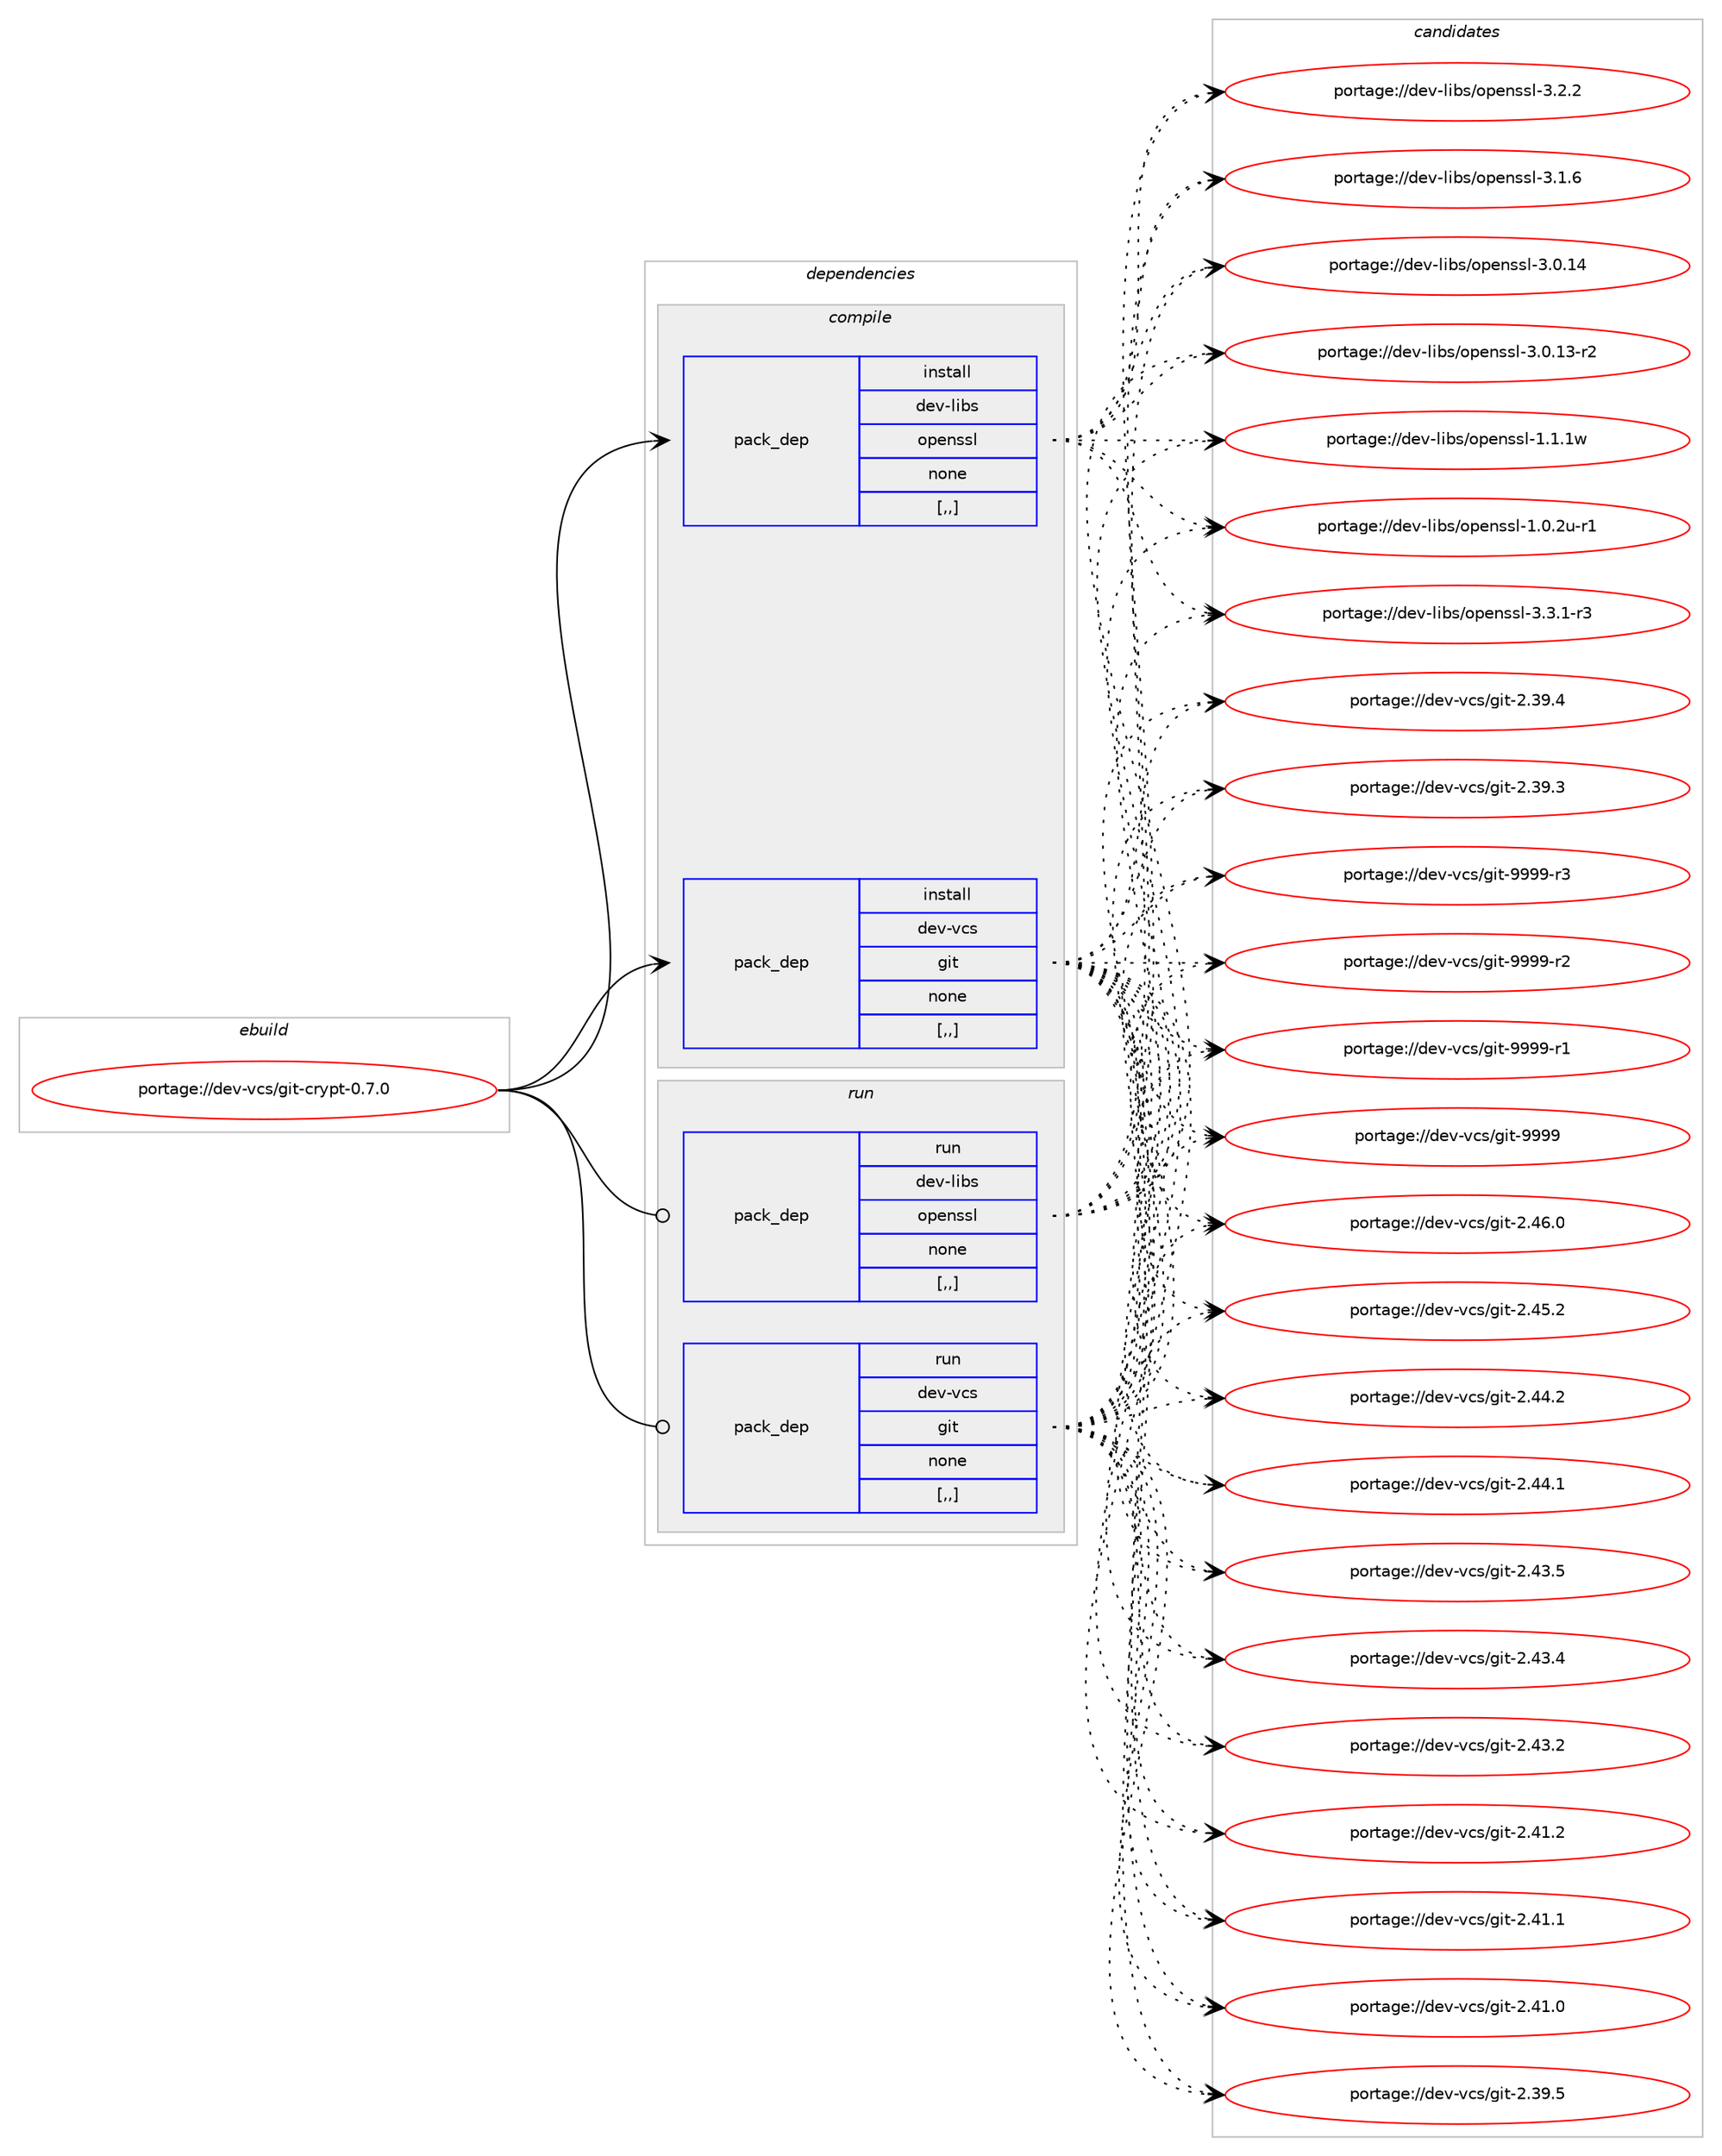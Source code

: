 digraph prolog {

# *************
# Graph options
# *************

newrank=true;
concentrate=true;
compound=true;
graph [rankdir=LR,fontname=Helvetica,fontsize=10,ranksep=1.5];#, ranksep=2.5, nodesep=0.2];
edge  [arrowhead=vee];
node  [fontname=Helvetica,fontsize=10];

# **********
# The ebuild
# **********

subgraph cluster_leftcol {
color=gray;
label=<<i>ebuild</i>>;
id [label="portage://dev-vcs/git-crypt-0.7.0", color=red, width=4, href="../dev-vcs/git-crypt-0.7.0.svg"];
}

# ****************
# The dependencies
# ****************

subgraph cluster_midcol {
color=gray;
label=<<i>dependencies</i>>;
subgraph cluster_compile {
fillcolor="#eeeeee";
style=filled;
label=<<i>compile</i>>;
subgraph pack520313 {
dependency719276 [label=<<TABLE BORDER="0" CELLBORDER="1" CELLSPACING="0" CELLPADDING="4" WIDTH="220"><TR><TD ROWSPAN="6" CELLPADDING="30">pack_dep</TD></TR><TR><TD WIDTH="110">install</TD></TR><TR><TD>dev-libs</TD></TR><TR><TD>openssl</TD></TR><TR><TD>none</TD></TR><TR><TD>[,,]</TD></TR></TABLE>>, shape=none, color=blue];
}
id:e -> dependency719276:w [weight=20,style="solid",arrowhead="vee"];
subgraph pack520314 {
dependency719277 [label=<<TABLE BORDER="0" CELLBORDER="1" CELLSPACING="0" CELLPADDING="4" WIDTH="220"><TR><TD ROWSPAN="6" CELLPADDING="30">pack_dep</TD></TR><TR><TD WIDTH="110">install</TD></TR><TR><TD>dev-vcs</TD></TR><TR><TD>git</TD></TR><TR><TD>none</TD></TR><TR><TD>[,,]</TD></TR></TABLE>>, shape=none, color=blue];
}
id:e -> dependency719277:w [weight=20,style="solid",arrowhead="vee"];
}
subgraph cluster_compileandrun {
fillcolor="#eeeeee";
style=filled;
label=<<i>compile and run</i>>;
}
subgraph cluster_run {
fillcolor="#eeeeee";
style=filled;
label=<<i>run</i>>;
subgraph pack520315 {
dependency719278 [label=<<TABLE BORDER="0" CELLBORDER="1" CELLSPACING="0" CELLPADDING="4" WIDTH="220"><TR><TD ROWSPAN="6" CELLPADDING="30">pack_dep</TD></TR><TR><TD WIDTH="110">run</TD></TR><TR><TD>dev-libs</TD></TR><TR><TD>openssl</TD></TR><TR><TD>none</TD></TR><TR><TD>[,,]</TD></TR></TABLE>>, shape=none, color=blue];
}
id:e -> dependency719278:w [weight=20,style="solid",arrowhead="odot"];
subgraph pack520316 {
dependency719279 [label=<<TABLE BORDER="0" CELLBORDER="1" CELLSPACING="0" CELLPADDING="4" WIDTH="220"><TR><TD ROWSPAN="6" CELLPADDING="30">pack_dep</TD></TR><TR><TD WIDTH="110">run</TD></TR><TR><TD>dev-vcs</TD></TR><TR><TD>git</TD></TR><TR><TD>none</TD></TR><TR><TD>[,,]</TD></TR></TABLE>>, shape=none, color=blue];
}
id:e -> dependency719279:w [weight=20,style="solid",arrowhead="odot"];
}
}

# **************
# The candidates
# **************

subgraph cluster_choices {
rank=same;
color=gray;
label=<<i>candidates</i>>;

subgraph choice520313 {
color=black;
nodesep=1;
choice1001011184510810598115471111121011101151151084551465146494511451 [label="portage://dev-libs/openssl-3.3.1-r3", color=red, width=4,href="../dev-libs/openssl-3.3.1-r3.svg"];
choice100101118451081059811547111112101110115115108455146504650 [label="portage://dev-libs/openssl-3.2.2", color=red, width=4,href="../dev-libs/openssl-3.2.2.svg"];
choice100101118451081059811547111112101110115115108455146494654 [label="portage://dev-libs/openssl-3.1.6", color=red, width=4,href="../dev-libs/openssl-3.1.6.svg"];
choice10010111845108105981154711111210111011511510845514648464952 [label="portage://dev-libs/openssl-3.0.14", color=red, width=4,href="../dev-libs/openssl-3.0.14.svg"];
choice100101118451081059811547111112101110115115108455146484649514511450 [label="portage://dev-libs/openssl-3.0.13-r2", color=red, width=4,href="../dev-libs/openssl-3.0.13-r2.svg"];
choice100101118451081059811547111112101110115115108454946494649119 [label="portage://dev-libs/openssl-1.1.1w", color=red, width=4,href="../dev-libs/openssl-1.1.1w.svg"];
choice1001011184510810598115471111121011101151151084549464846501174511449 [label="portage://dev-libs/openssl-1.0.2u-r1", color=red, width=4,href="../dev-libs/openssl-1.0.2u-r1.svg"];
dependency719276:e -> choice1001011184510810598115471111121011101151151084551465146494511451:w [style=dotted,weight="100"];
dependency719276:e -> choice100101118451081059811547111112101110115115108455146504650:w [style=dotted,weight="100"];
dependency719276:e -> choice100101118451081059811547111112101110115115108455146494654:w [style=dotted,weight="100"];
dependency719276:e -> choice10010111845108105981154711111210111011511510845514648464952:w [style=dotted,weight="100"];
dependency719276:e -> choice100101118451081059811547111112101110115115108455146484649514511450:w [style=dotted,weight="100"];
dependency719276:e -> choice100101118451081059811547111112101110115115108454946494649119:w [style=dotted,weight="100"];
dependency719276:e -> choice1001011184510810598115471111121011101151151084549464846501174511449:w [style=dotted,weight="100"];
}
subgraph choice520314 {
color=black;
nodesep=1;
choice10010111845118991154710310511645575757574511451 [label="portage://dev-vcs/git-9999-r3", color=red, width=4,href="../dev-vcs/git-9999-r3.svg"];
choice10010111845118991154710310511645575757574511450 [label="portage://dev-vcs/git-9999-r2", color=red, width=4,href="../dev-vcs/git-9999-r2.svg"];
choice10010111845118991154710310511645575757574511449 [label="portage://dev-vcs/git-9999-r1", color=red, width=4,href="../dev-vcs/git-9999-r1.svg"];
choice1001011184511899115471031051164557575757 [label="portage://dev-vcs/git-9999", color=red, width=4,href="../dev-vcs/git-9999.svg"];
choice10010111845118991154710310511645504652544648 [label="portage://dev-vcs/git-2.46.0", color=red, width=4,href="../dev-vcs/git-2.46.0.svg"];
choice10010111845118991154710310511645504652534650 [label="portage://dev-vcs/git-2.45.2", color=red, width=4,href="../dev-vcs/git-2.45.2.svg"];
choice10010111845118991154710310511645504652524650 [label="portage://dev-vcs/git-2.44.2", color=red, width=4,href="../dev-vcs/git-2.44.2.svg"];
choice10010111845118991154710310511645504652524649 [label="portage://dev-vcs/git-2.44.1", color=red, width=4,href="../dev-vcs/git-2.44.1.svg"];
choice10010111845118991154710310511645504652514653 [label="portage://dev-vcs/git-2.43.5", color=red, width=4,href="../dev-vcs/git-2.43.5.svg"];
choice10010111845118991154710310511645504652514652 [label="portage://dev-vcs/git-2.43.4", color=red, width=4,href="../dev-vcs/git-2.43.4.svg"];
choice10010111845118991154710310511645504652514650 [label="portage://dev-vcs/git-2.43.2", color=red, width=4,href="../dev-vcs/git-2.43.2.svg"];
choice10010111845118991154710310511645504652494650 [label="portage://dev-vcs/git-2.41.2", color=red, width=4,href="../dev-vcs/git-2.41.2.svg"];
choice10010111845118991154710310511645504652494649 [label="portage://dev-vcs/git-2.41.1", color=red, width=4,href="../dev-vcs/git-2.41.1.svg"];
choice10010111845118991154710310511645504652494648 [label="portage://dev-vcs/git-2.41.0", color=red, width=4,href="../dev-vcs/git-2.41.0.svg"];
choice10010111845118991154710310511645504651574653 [label="portage://dev-vcs/git-2.39.5", color=red, width=4,href="../dev-vcs/git-2.39.5.svg"];
choice10010111845118991154710310511645504651574652 [label="portage://dev-vcs/git-2.39.4", color=red, width=4,href="../dev-vcs/git-2.39.4.svg"];
choice10010111845118991154710310511645504651574651 [label="portage://dev-vcs/git-2.39.3", color=red, width=4,href="../dev-vcs/git-2.39.3.svg"];
dependency719277:e -> choice10010111845118991154710310511645575757574511451:w [style=dotted,weight="100"];
dependency719277:e -> choice10010111845118991154710310511645575757574511450:w [style=dotted,weight="100"];
dependency719277:e -> choice10010111845118991154710310511645575757574511449:w [style=dotted,weight="100"];
dependency719277:e -> choice1001011184511899115471031051164557575757:w [style=dotted,weight="100"];
dependency719277:e -> choice10010111845118991154710310511645504652544648:w [style=dotted,weight="100"];
dependency719277:e -> choice10010111845118991154710310511645504652534650:w [style=dotted,weight="100"];
dependency719277:e -> choice10010111845118991154710310511645504652524650:w [style=dotted,weight="100"];
dependency719277:e -> choice10010111845118991154710310511645504652524649:w [style=dotted,weight="100"];
dependency719277:e -> choice10010111845118991154710310511645504652514653:w [style=dotted,weight="100"];
dependency719277:e -> choice10010111845118991154710310511645504652514652:w [style=dotted,weight="100"];
dependency719277:e -> choice10010111845118991154710310511645504652514650:w [style=dotted,weight="100"];
dependency719277:e -> choice10010111845118991154710310511645504652494650:w [style=dotted,weight="100"];
dependency719277:e -> choice10010111845118991154710310511645504652494649:w [style=dotted,weight="100"];
dependency719277:e -> choice10010111845118991154710310511645504652494648:w [style=dotted,weight="100"];
dependency719277:e -> choice10010111845118991154710310511645504651574653:w [style=dotted,weight="100"];
dependency719277:e -> choice10010111845118991154710310511645504651574652:w [style=dotted,weight="100"];
dependency719277:e -> choice10010111845118991154710310511645504651574651:w [style=dotted,weight="100"];
}
subgraph choice520315 {
color=black;
nodesep=1;
choice1001011184510810598115471111121011101151151084551465146494511451 [label="portage://dev-libs/openssl-3.3.1-r3", color=red, width=4,href="../dev-libs/openssl-3.3.1-r3.svg"];
choice100101118451081059811547111112101110115115108455146504650 [label="portage://dev-libs/openssl-3.2.2", color=red, width=4,href="../dev-libs/openssl-3.2.2.svg"];
choice100101118451081059811547111112101110115115108455146494654 [label="portage://dev-libs/openssl-3.1.6", color=red, width=4,href="../dev-libs/openssl-3.1.6.svg"];
choice10010111845108105981154711111210111011511510845514648464952 [label="portage://dev-libs/openssl-3.0.14", color=red, width=4,href="../dev-libs/openssl-3.0.14.svg"];
choice100101118451081059811547111112101110115115108455146484649514511450 [label="portage://dev-libs/openssl-3.0.13-r2", color=red, width=4,href="../dev-libs/openssl-3.0.13-r2.svg"];
choice100101118451081059811547111112101110115115108454946494649119 [label="portage://dev-libs/openssl-1.1.1w", color=red, width=4,href="../dev-libs/openssl-1.1.1w.svg"];
choice1001011184510810598115471111121011101151151084549464846501174511449 [label="portage://dev-libs/openssl-1.0.2u-r1", color=red, width=4,href="../dev-libs/openssl-1.0.2u-r1.svg"];
dependency719278:e -> choice1001011184510810598115471111121011101151151084551465146494511451:w [style=dotted,weight="100"];
dependency719278:e -> choice100101118451081059811547111112101110115115108455146504650:w [style=dotted,weight="100"];
dependency719278:e -> choice100101118451081059811547111112101110115115108455146494654:w [style=dotted,weight="100"];
dependency719278:e -> choice10010111845108105981154711111210111011511510845514648464952:w [style=dotted,weight="100"];
dependency719278:e -> choice100101118451081059811547111112101110115115108455146484649514511450:w [style=dotted,weight="100"];
dependency719278:e -> choice100101118451081059811547111112101110115115108454946494649119:w [style=dotted,weight="100"];
dependency719278:e -> choice1001011184510810598115471111121011101151151084549464846501174511449:w [style=dotted,weight="100"];
}
subgraph choice520316 {
color=black;
nodesep=1;
choice10010111845118991154710310511645575757574511451 [label="portage://dev-vcs/git-9999-r3", color=red, width=4,href="../dev-vcs/git-9999-r3.svg"];
choice10010111845118991154710310511645575757574511450 [label="portage://dev-vcs/git-9999-r2", color=red, width=4,href="../dev-vcs/git-9999-r2.svg"];
choice10010111845118991154710310511645575757574511449 [label="portage://dev-vcs/git-9999-r1", color=red, width=4,href="../dev-vcs/git-9999-r1.svg"];
choice1001011184511899115471031051164557575757 [label="portage://dev-vcs/git-9999", color=red, width=4,href="../dev-vcs/git-9999.svg"];
choice10010111845118991154710310511645504652544648 [label="portage://dev-vcs/git-2.46.0", color=red, width=4,href="../dev-vcs/git-2.46.0.svg"];
choice10010111845118991154710310511645504652534650 [label="portage://dev-vcs/git-2.45.2", color=red, width=4,href="../dev-vcs/git-2.45.2.svg"];
choice10010111845118991154710310511645504652524650 [label="portage://dev-vcs/git-2.44.2", color=red, width=4,href="../dev-vcs/git-2.44.2.svg"];
choice10010111845118991154710310511645504652524649 [label="portage://dev-vcs/git-2.44.1", color=red, width=4,href="../dev-vcs/git-2.44.1.svg"];
choice10010111845118991154710310511645504652514653 [label="portage://dev-vcs/git-2.43.5", color=red, width=4,href="../dev-vcs/git-2.43.5.svg"];
choice10010111845118991154710310511645504652514652 [label="portage://dev-vcs/git-2.43.4", color=red, width=4,href="../dev-vcs/git-2.43.4.svg"];
choice10010111845118991154710310511645504652514650 [label="portage://dev-vcs/git-2.43.2", color=red, width=4,href="../dev-vcs/git-2.43.2.svg"];
choice10010111845118991154710310511645504652494650 [label="portage://dev-vcs/git-2.41.2", color=red, width=4,href="../dev-vcs/git-2.41.2.svg"];
choice10010111845118991154710310511645504652494649 [label="portage://dev-vcs/git-2.41.1", color=red, width=4,href="../dev-vcs/git-2.41.1.svg"];
choice10010111845118991154710310511645504652494648 [label="portage://dev-vcs/git-2.41.0", color=red, width=4,href="../dev-vcs/git-2.41.0.svg"];
choice10010111845118991154710310511645504651574653 [label="portage://dev-vcs/git-2.39.5", color=red, width=4,href="../dev-vcs/git-2.39.5.svg"];
choice10010111845118991154710310511645504651574652 [label="portage://dev-vcs/git-2.39.4", color=red, width=4,href="../dev-vcs/git-2.39.4.svg"];
choice10010111845118991154710310511645504651574651 [label="portage://dev-vcs/git-2.39.3", color=red, width=4,href="../dev-vcs/git-2.39.3.svg"];
dependency719279:e -> choice10010111845118991154710310511645575757574511451:w [style=dotted,weight="100"];
dependency719279:e -> choice10010111845118991154710310511645575757574511450:w [style=dotted,weight="100"];
dependency719279:e -> choice10010111845118991154710310511645575757574511449:w [style=dotted,weight="100"];
dependency719279:e -> choice1001011184511899115471031051164557575757:w [style=dotted,weight="100"];
dependency719279:e -> choice10010111845118991154710310511645504652544648:w [style=dotted,weight="100"];
dependency719279:e -> choice10010111845118991154710310511645504652534650:w [style=dotted,weight="100"];
dependency719279:e -> choice10010111845118991154710310511645504652524650:w [style=dotted,weight="100"];
dependency719279:e -> choice10010111845118991154710310511645504652524649:w [style=dotted,weight="100"];
dependency719279:e -> choice10010111845118991154710310511645504652514653:w [style=dotted,weight="100"];
dependency719279:e -> choice10010111845118991154710310511645504652514652:w [style=dotted,weight="100"];
dependency719279:e -> choice10010111845118991154710310511645504652514650:w [style=dotted,weight="100"];
dependency719279:e -> choice10010111845118991154710310511645504652494650:w [style=dotted,weight="100"];
dependency719279:e -> choice10010111845118991154710310511645504652494649:w [style=dotted,weight="100"];
dependency719279:e -> choice10010111845118991154710310511645504652494648:w [style=dotted,weight="100"];
dependency719279:e -> choice10010111845118991154710310511645504651574653:w [style=dotted,weight="100"];
dependency719279:e -> choice10010111845118991154710310511645504651574652:w [style=dotted,weight="100"];
dependency719279:e -> choice10010111845118991154710310511645504651574651:w [style=dotted,weight="100"];
}
}

}
